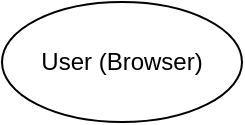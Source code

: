<mxfile>
  <diagram name="AI Quote WebApp Architecture" id="diagram1">
    <mxGraphModel dx="1422" dy="794" grid="1" gridSize="10" guides="1" tooltips="1" connect="1" arrows="1" fold="1" page="1" pageScale="1" pageWidth="827" pageHeight="1169" math="0" shadow="0">
      <root>
        <mxCell id="0"/>
        <mxCell id="1" parent="0"/>
        
        <!-- User -->
        <mxCell id="2" value="User (Browser)" style="shape=ellipse;whiteSpace=wrap;html=1;" vertex="1" parent="1">
          <mxGeometry x="60" y="120" width="120" height="60" as="geometry"/>
        </mxCell>

        <!-- React Frontend -->
        <mxCell id="3" value="React Frontend (Landing Page with Dice & Input)" style="shape=rectangle;whiteSpace=wrap;html=1;rounded=1;" vertex="1" parent="1">
          <mxGeometry x="240" y="120" width="240" height="80" as="geometry"/>
        </mxCell>

        <!-- .NET Core API -->
        <mxCell id="4" value=".NET Core API" style="shape=rectangle;whiteSpace=wrap;html=1;rounded=1;fillColor=#dae8fc;" vertex="1" parent="1">
          <mxGeometry x="540" y="120" width="160" height="80" as="geometry"/>
        </mxCell>

        <!-- AI/ML Module -->
        <mxCell id="5" value="AI/ML Service (Azure OpenAI)" style="shape=rectangle;whiteSpace=wrap;html=1;rounded=1;fillColor=#e1d5e7;" vertex="1" parent="1">
          <mxGeometry x="760" y="40" width="180" height="60" as="geometry"/>
        </mxCell>

        <!-- Web Crawler -->
        <mxCell id="6" value="Web Crawler
(Quote Source Aggregator)" style="shape=rectangle;whiteSpace=wrap;html=1;rounded=1;fillColor=#f8cecc;" vertex="1" parent="1">
          <mxGeometry x="760" y="140" width="180" height="60" as="geometry"/>
        </mxCell>

        <!-- Database -->
        <mxCell id="7" value="Database (SQL Server / MongoDB)" style="shape=cylinder;whiteSpace=wrap;html=1;fillColor=#d5e8d4;" vertex="1" parent="1">
          <mxGeometry x="540" y="260" width="180" height="80" as="geometry"/>
        </mxCell>

        <!-- Azure Services -->
        <mxCell id="8" value="Azure App Services / Azure DevOps / App Insights" style="shape=rectangle;whiteSpace=wrap;html=1;rounded=1;fillColor=#fff2cc;" vertex="1" parent="1">
          <mxGeometry x="240" y="300" width="460" height="60" as="geometry"/>
        </mxCell>

        <!-- Edges -->
        <mxCell id="9" style="endArrow=block;html=1;" edge="1" parent="1" source="2" target="3"/>
        <mxCell id="10" style="endArrow=block;html=1;" edge="1" parent="1" source="3" target="4"/>
        <mxCell id="11" style="endArrow=block;html=1;" edge="1" parent="1" source="4" target="5"/>
        <mxCell id="12" style="endArrow=block;html=1;" edge="1" parent="1" source="4" target="6"/>
        <mxCell id="13" style="endArrow=block;html=1;" edge="1" parent="1" source="4" target="7"/>
        <mxCell id="14" style="endArrow=block;html=1;" edge="1" parent="1" source="7" target="5"/>
        <mxCell id="15" style="endArrow=block;html=1;" edge="1" parent="1" source="4" target="8"/>
      </root>
    </mxGraphModel>
  </diagram>
</mxfile>
